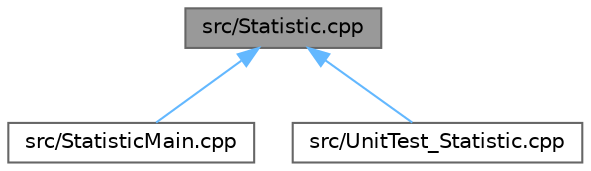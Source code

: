 digraph "src/Statistic.cpp"
{
 // LATEX_PDF_SIZE
  bgcolor="transparent";
  edge [fontname=Helvetica,fontsize=10,labelfontname=Helvetica,labelfontsize=10];
  node [fontname=Helvetica,fontsize=10,shape=box,height=0.2,width=0.4];
  Node1 [label="src/Statistic.cpp",height=0.2,width=0.4,color="gray40", fillcolor="grey60", style="filled", fontcolor="black",tooltip=" "];
  Node1 -> Node2 [dir="back",color="steelblue1",style="solid"];
  Node2 [label="src/StatisticMain.cpp",height=0.2,width=0.4,color="grey40", fillcolor="white", style="filled",URL="$_statistic_main_8cpp.html",tooltip=" "];
  Node1 -> Node3 [dir="back",color="steelblue1",style="solid"];
  Node3 [label="src/UnitTest_Statistic.cpp",height=0.2,width=0.4,color="grey40", fillcolor="white", style="filled",URL="$_unit_test___statistic_8cpp.html",tooltip=" "];
}
